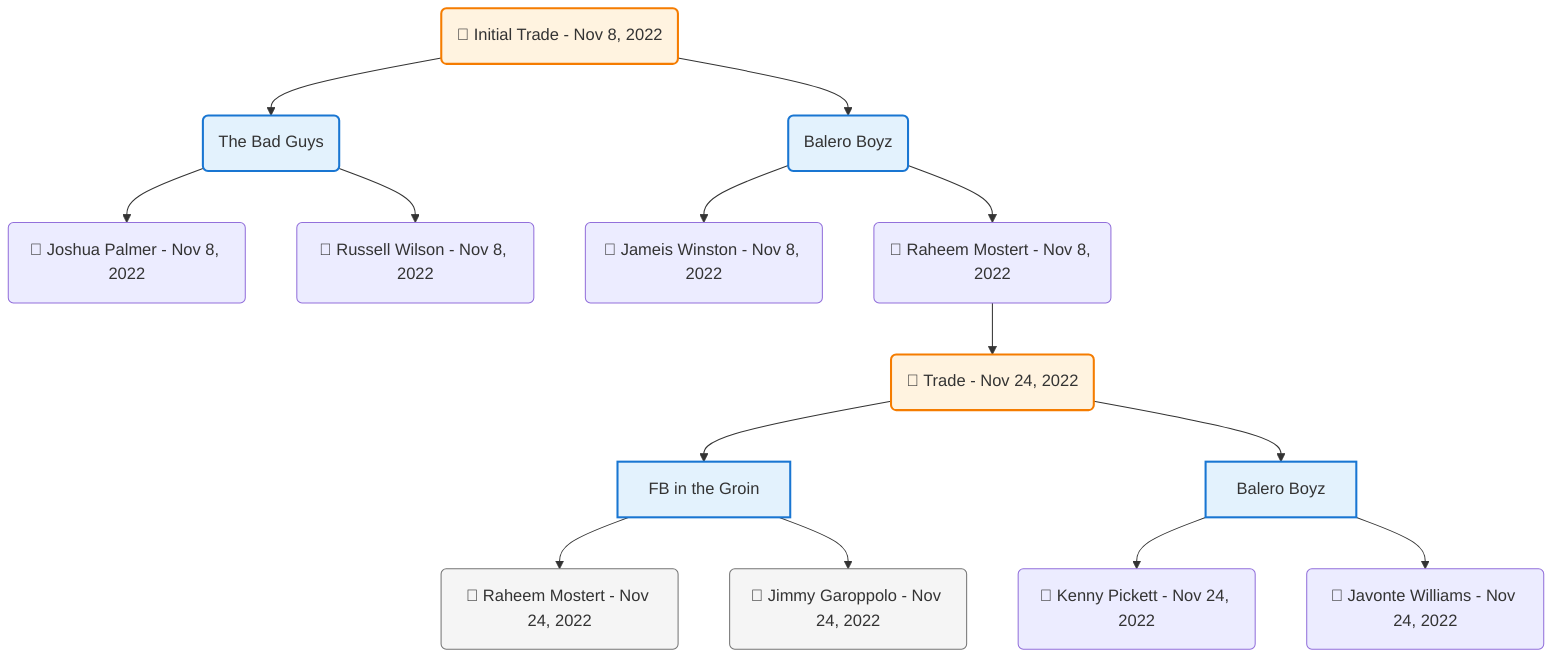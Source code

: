 flowchart TD

    TRADE_MAIN("🔄 Initial Trade - Nov 8, 2022")
    TEAM_1("The Bad Guys")
    TEAM_2("Balero Boyz")
    NODE_2e6f8d3e-5ea6-4590-b67d-2856fa324df1("🔄 Joshua Palmer - Nov 8, 2022")
    NODE_990c48bc-e6a6-49f4-abbb-4ef2fe73130f("🔄 Jameis Winston - Nov 8, 2022")
    NODE_cf6dce81-4deb-4f7e-b8e5-755938976703("🔄 Russell Wilson - Nov 8, 2022")
    NODE_54481d19-d18e-4ae3-9e9d-b1a5a6b78aa9("🔄 Raheem Mostert - Nov 8, 2022")
    TRADE_36c4f0e2-3a62-4a2f-aeff-004312ccd7e0_3("🔄 Trade - Nov 24, 2022")
    TEAM_f483ecf1-cd17-4991-854b-e52dfc957b45_4["FB in the Groin"]
    NODE_9cd60e06-6251-46a6-b284-c1979aa7e5cc("🔄 Raheem Mostert - Nov 24, 2022")
    NODE_9be127b4-a3d5-401c-acf7-930b29fba8bb("🔄 Jimmy Garoppolo - Nov 24, 2022")
    TEAM_2feaf03e-fb22-498e-ac8f-e596b6ba7810_5["Balero Boyz"]
    NODE_f903327d-5537-4a97-941a-7d80035df23e("🔄 Kenny Pickett - Nov 24, 2022")
    NODE_f5eadd9c-975d-4a02-8aed-9554a48dad40("🔄 Javonte Williams - Nov 24, 2022")

    TRADE_MAIN --> TEAM_1
    TRADE_MAIN --> TEAM_2
    TEAM_1 --> NODE_2e6f8d3e-5ea6-4590-b67d-2856fa324df1
    TEAM_2 --> NODE_990c48bc-e6a6-49f4-abbb-4ef2fe73130f
    TEAM_1 --> NODE_cf6dce81-4deb-4f7e-b8e5-755938976703
    TEAM_2 --> NODE_54481d19-d18e-4ae3-9e9d-b1a5a6b78aa9
    NODE_54481d19-d18e-4ae3-9e9d-b1a5a6b78aa9 --> TRADE_36c4f0e2-3a62-4a2f-aeff-004312ccd7e0_3
    TRADE_36c4f0e2-3a62-4a2f-aeff-004312ccd7e0_3 --> TEAM_f483ecf1-cd17-4991-854b-e52dfc957b45_4
    TEAM_f483ecf1-cd17-4991-854b-e52dfc957b45_4 --> NODE_9cd60e06-6251-46a6-b284-c1979aa7e5cc
    TEAM_f483ecf1-cd17-4991-854b-e52dfc957b45_4 --> NODE_9be127b4-a3d5-401c-acf7-930b29fba8bb
    TRADE_36c4f0e2-3a62-4a2f-aeff-004312ccd7e0_3 --> TEAM_2feaf03e-fb22-498e-ac8f-e596b6ba7810_5
    TEAM_2feaf03e-fb22-498e-ac8f-e596b6ba7810_5 --> NODE_f903327d-5537-4a97-941a-7d80035df23e
    TEAM_2feaf03e-fb22-498e-ac8f-e596b6ba7810_5 --> NODE_f5eadd9c-975d-4a02-8aed-9554a48dad40

    %% Node styling
    classDef teamNode fill:#e3f2fd,stroke:#1976d2,stroke-width:2px
    classDef tradeNode fill:#fff3e0,stroke:#f57c00,stroke-width:2px
    classDef playerNode fill:#f3e5f5,stroke:#7b1fa2,stroke-width:1px
    classDef nonRootPlayerNode fill:#f5f5f5,stroke:#757575,stroke-width:1px
    classDef endNode fill:#ffebee,stroke:#c62828,stroke-width:2px
    classDef waiverNode fill:#e8f5e8,stroke:#388e3c,stroke-width:2px
    classDef championshipNode fill:#fff9c4,stroke:#f57f17,stroke-width:3px

    class TEAM_1,TEAM_2,TEAM_f483ecf1-cd17-4991-854b-e52dfc957b45_4,TEAM_2feaf03e-fb22-498e-ac8f-e596b6ba7810_5 teamNode
    class NODE_9cd60e06-6251-46a6-b284-c1979aa7e5cc,NODE_9be127b4-a3d5-401c-acf7-930b29fba8bb nonRootPlayerNode
    class TRADE_MAIN,TRADE_36c4f0e2-3a62-4a2f-aeff-004312ccd7e0_3 tradeNode
